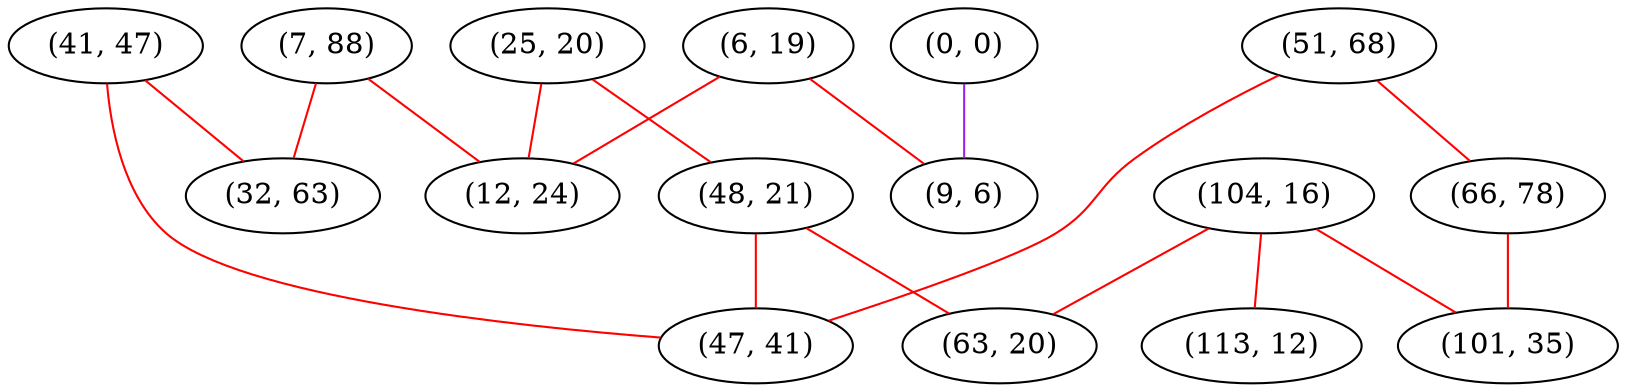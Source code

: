 graph "" {
"(6, 19)";
"(104, 16)";
"(25, 20)";
"(41, 47)";
"(51, 68)";
"(113, 12)";
"(7, 88)";
"(12, 24)";
"(0, 0)";
"(48, 21)";
"(32, 63)";
"(47, 41)";
"(63, 20)";
"(66, 78)";
"(9, 6)";
"(101, 35)";
"(6, 19)" -- "(9, 6)"  [color=red, key=0, weight=1];
"(6, 19)" -- "(12, 24)"  [color=red, key=0, weight=1];
"(104, 16)" -- "(63, 20)"  [color=red, key=0, weight=1];
"(104, 16)" -- "(113, 12)"  [color=red, key=0, weight=1];
"(104, 16)" -- "(101, 35)"  [color=red, key=0, weight=1];
"(25, 20)" -- "(48, 21)"  [color=red, key=0, weight=1];
"(25, 20)" -- "(12, 24)"  [color=red, key=0, weight=1];
"(41, 47)" -- "(32, 63)"  [color=red, key=0, weight=1];
"(41, 47)" -- "(47, 41)"  [color=red, key=0, weight=1];
"(51, 68)" -- "(66, 78)"  [color=red, key=0, weight=1];
"(51, 68)" -- "(47, 41)"  [color=red, key=0, weight=1];
"(7, 88)" -- "(32, 63)"  [color=red, key=0, weight=1];
"(7, 88)" -- "(12, 24)"  [color=red, key=0, weight=1];
"(0, 0)" -- "(9, 6)"  [color=purple, key=0, weight=4];
"(48, 21)" -- "(63, 20)"  [color=red, key=0, weight=1];
"(48, 21)" -- "(47, 41)"  [color=red, key=0, weight=1];
"(66, 78)" -- "(101, 35)"  [color=red, key=0, weight=1];
}
